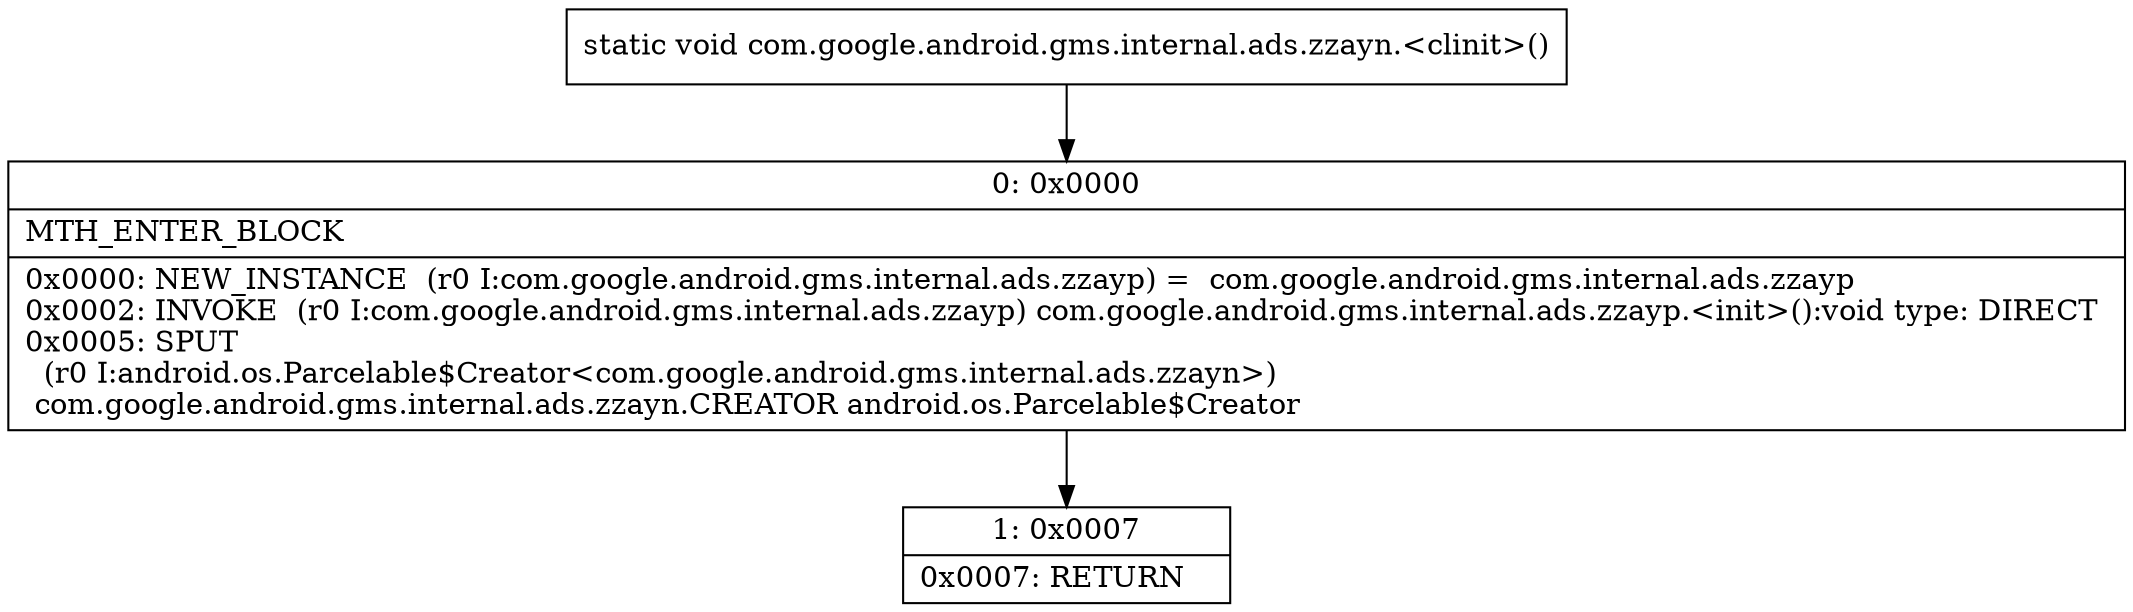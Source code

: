 digraph "CFG forcom.google.android.gms.internal.ads.zzayn.\<clinit\>()V" {
Node_0 [shape=record,label="{0\:\ 0x0000|MTH_ENTER_BLOCK\l|0x0000: NEW_INSTANCE  (r0 I:com.google.android.gms.internal.ads.zzayp) =  com.google.android.gms.internal.ads.zzayp \l0x0002: INVOKE  (r0 I:com.google.android.gms.internal.ads.zzayp) com.google.android.gms.internal.ads.zzayp.\<init\>():void type: DIRECT \l0x0005: SPUT  \l  (r0 I:android.os.Parcelable$Creator\<com.google.android.gms.internal.ads.zzayn\>)\l com.google.android.gms.internal.ads.zzayn.CREATOR android.os.Parcelable$Creator \l}"];
Node_1 [shape=record,label="{1\:\ 0x0007|0x0007: RETURN   \l}"];
MethodNode[shape=record,label="{static void com.google.android.gms.internal.ads.zzayn.\<clinit\>() }"];
MethodNode -> Node_0;
Node_0 -> Node_1;
}

